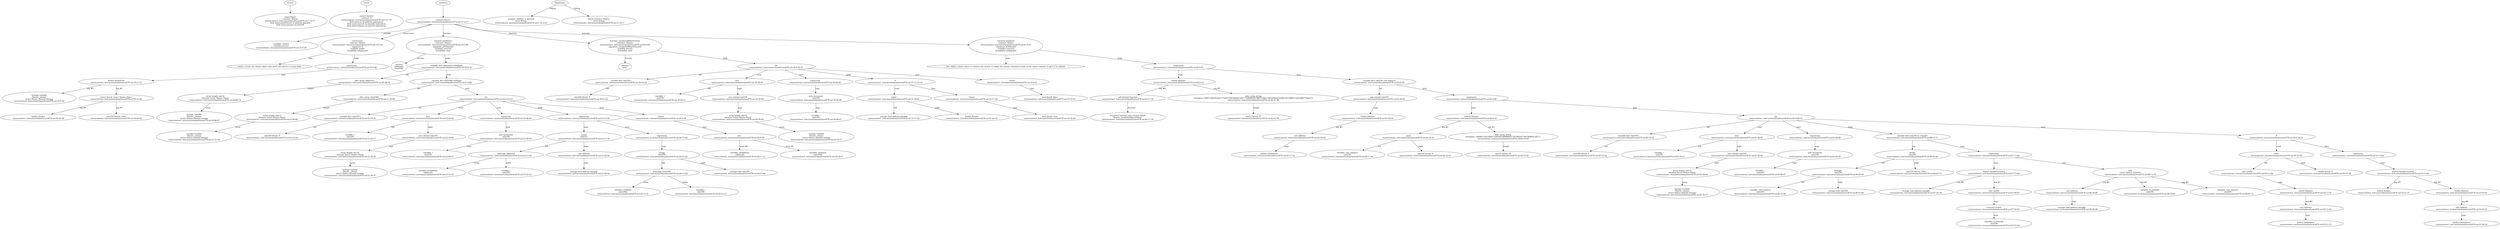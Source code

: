 strict digraph "tests/contract_testcases/solana/issues678.sol" {
	Share [label="name:Share\ncontract: Shares\ntests/contract_testcases/solana/issues678.sol:7:12-17\nfield name:shareOwner ty:address payable\nfield name:amount ty:uint256"]
	Transfer [label="name:Transfer\ncontract: 0\ntests/contract_testcases/solana/issues678.sol:5:11-19\nfield name:to ty:address indexed:no\nfield name:amount ty:uint256 indexed:no\nfield name:balance ty:uint256 indexed:no"]
	contract [label="contract Shares\ntests/contract_testcases/solana/issues678.sol:3:1-4:17"]
	var [label="variable _shares\nvisibility private\ntests/contract_testcases/solana/issues678.sol:12:5-28"]
	node_7 [label="constructor \ncontract: Shares\ntests/contract_testcases/solana/issues678.sol:15:5-19\nsignature ()\nvisibility public\nmutability nonpayable"]
	tags [label="notice: Create the shares object that gives the shares to every body"]
	expr [label="expression\ntests/contract_testcases/solana/issues678.sol:16:9-46"]
	builtins [label="builtin ArrayPush\ntests/contract_testcases/solana/issues678.sol:16:17-21"]
	storage_var [label="storage variable\nShares._shares\nstruct Shares.Share[] storage\ntests/contract_testcases/solana/issues678.sol:16:9-16"]
	struct_literal [label="struct literal: struct Shares.Share\ntests/contract_testcases/solana/issues678.sol:16:22-45"]
	builtins_13 [label="builtin Sender\ntests/contract_testcases/solana/issues678.sol:16:28-38"]
	number_literal [label="uint256 literal: 1000\ntests/contract_testcases/solana/issues678.sol:16:40-44"]
	getShares [label="function getShares\ncontract: Shares\ntests/contract_testcases/solana/issues678.sol:19:5-80\nsignature getShares()\nvisibility external\nmutability view"]
	returns [label="returns\naddress[] \nuint256[] "]
	var_decl [label="variable decl address[] retAddress\ntests/contract_testcases/solana/issues678.sol:20:9-76"]
	alloc_array [label="alloc array address[]\ntests/contract_testcases/solana/issues678.sol:20:39-76"]
	array_length [label="array length uint32\nelement struct Shares.Share\ntests/contract_testcases/solana/issues678.sol:20:68-74"]
	storage_var_20 [label="storage variable\nShares._shares\nstruct Shares.Share[] storage\ntests/contract_testcases/solana/issues678.sol:20:60-67"]
	var_decl_21 [label="variable decl uint256[] retShare\ntests/contract_testcases/solana/issues678.sol:21:9-68"]
	alloc_array_22 [label="alloc array uint256[]\ntests/contract_testcases/solana/issues678.sol:21:34-68"]
	array_length_23 [label="array length uint32\nelement struct Shares.Share\ntests/contract_testcases/solana/issues678.sol:21:60-66"]
	storage_var_24 [label="storage variable\nShares._shares\nstruct Shares.Share[] storage\ntests/contract_testcases/solana/issues678.sol:21:52-59"]
	for [label="for\ntests/contract_testcases/solana/issues678.sol:22:9-25:10"]
	var_decl_26 [label="variable decl uint256 i\ntests/contract_testcases/solana/issues678.sol:22:14-24"]
	number_literal_27 [label="uint256 literal: 0\ntests/contract_testcases/solana/issues678.sol:22:23-24"]
	less [label="less\ntests/contract_testcases/solana/issues678.sol:22:28-29"]
	variable [label="variable: i\nuint256\ntests/contract_testcases/solana/issues678.sol:22:26-27"]
	zero_ext [label="zero extend uint256\ntests/contract_testcases/solana/issues678.sol:22:30-44"]
	array_length_31 [label="array length uint32\nelement struct Shares.Share\ntests/contract_testcases/solana/issues678.sol:22:38-44"]
	storage_var_32 [label="storage variable\nShares._shares\nstruct Shares.Share[] storage\ntests/contract_testcases/solana/issues678.sol:22:30-37"]
	expr_33 [label="expression\ntests/contract_testcases/solana/issues678.sol:22:46-49"]
	post_increment [label="post increment\nuint256\ntests/contract_testcases/solana/issues678.sol:22:46-49"]
	variable_35 [label="variable: i\nuint256\ntests/contract_testcases/solana/issues678.sol:22:46-47"]
	expr_36 [label="expression\ntests/contract_testcases/solana/issues678.sol:23:13-50"]
	assign [label="assign\naddress\ntests/contract_testcases/solana/issues678.sol:23:27-28"]
	subscript [label="subscript address[]\ntests/contract_testcases/solana/issues678.sol:23:13-26"]
	variable_39 [label="variable: retAddress\naddress[]\ntests/contract_testcases/solana/issues678.sol:23:13-23"]
	variable_40 [label="variable: i\nuint256\ntests/contract_testcases/solana/issues678.sol:23:24-25"]
	cast [label="cast address\ntests/contract_testcases/solana/issues678.sol:23:29-50"]
	storage_load [label="storage load address payable\ntests/contract_testcases/solana/issues678.sol:23:29-50"]
	expr_43 [label="expression\ntests/contract_testcases/solana/issues678.sol:24:13-44"]
	assign_44 [label="assign\nuint256\ntests/contract_testcases/solana/issues678.sol:24:25-26"]
	subscript_45 [label="subscript uint256[]\ntests/contract_testcases/solana/issues678.sol:24:13-24"]
	variable_46 [label="variable: retShare\nuint256[]\ntests/contract_testcases/solana/issues678.sol:24:13-21"]
	variable_47 [label="variable: i\nuint256\ntests/contract_testcases/solana/issues678.sol:24:22-23"]
	storage_load_48 [label="storage load uint256\ntests/contract_testcases/solana/issues678.sol:24:27-44"]
	return [label="return\ntests/contract_testcases/solana/issues678.sol:26:9-38"]
	list [label="list\ntests/contract_testcases/solana/issues678.sol:26:9-38"]
	variable_51 [label="variable: retAddress\naddress[]\ntests/contract_testcases/solana/issues678.sol:26:17-27"]
	variable_52 [label="variable: retShare\nuint256[]\ntests/contract_testcases/solana/issues678.sol:26:29-37"]
	_senderIsAShareOwner [label="function _senderIsAShareOwner\ncontract: Shares\ntests/contract_testcases/solana/issues678.sol:29:5-64\nsignature _senderIsAShareOwner()\nvisibility private\nmutability view"]
	returns_54 [label="returns\nbool "]
	for_55 [label="for\ntests/contract_testcases/solana/issues678.sol:30:9-34:10"]
	var_decl_56 [label="variable decl uint256 i\ntests/contract_testcases/solana/issues678.sol:30:14-24"]
	number_literal_57 [label="uint256 literal: 0\ntests/contract_testcases/solana/issues678.sol:30:23-24"]
	less_58 [label="less\ntests/contract_testcases/solana/issues678.sol:30:28-29"]
	variable_59 [label="variable: i\nuint256\ntests/contract_testcases/solana/issues678.sol:30:26-27"]
	zero_ext_60 [label="zero extend uint256\ntests/contract_testcases/solana/issues678.sol:30:30-44"]
	array_length_61 [label="array length uint32\nelement struct Shares.Share\ntests/contract_testcases/solana/issues678.sol:30:38-44"]
	storage_var_62 [label="storage variable\nShares._shares\nstruct Shares.Share[] storage\ntests/contract_testcases/solana/issues678.sol:30:30-37"]
	expr_63 [label="expression\ntests/contract_testcases/solana/issues678.sol:30:46-49"]
	post_increment_64 [label="post increment\nuint256\ntests/contract_testcases/solana/issues678.sol:30:46-49"]
	variable_65 [label="variable: i\nuint256\ntests/contract_testcases/solana/issues678.sol:30:46-47"]
	if [label="if\ntests/contract_testcases/solana/issues678.sol:31:13-33:14"]
	equal [label="equal\ntests/contract_testcases/solana/issues678.sol:31:39-41"]
	storage_load_68 [label="storage load address payable\ntests/contract_testcases/solana/issues678.sol:31:17-38"]
	builtins_69 [label="builtin Sender\ntests/contract_testcases/solana/issues678.sol:31:42-52"]
	return_70 [label="return\ntests/contract_testcases/solana/issues678.sol:32:17-28"]
	bool_literal [label="bool literal: true\ntests/contract_testcases/solana/issues678.sol:32:24-28"]
	return_72 [label="return\ntests/contract_testcases/solana/issues678.sol:35:9-21"]
	bool_literal_73 [label="bool literal: false\ntests/contract_testcases/solana/issues678.sol:35:16-21"]
	withdraw [label="function withdraw\ncontract: Shares\ntests/contract_testcases/solana/issues678.sol:41:5-33\nsignature withdraw()\nvisibility external\nmutability nonpayable"]
	tags_75 [label="dev: Allow a share owner to retrieve his money. It empty the money contained inside of the smart contract to give it to owners."]
	expr_76 [label="expression\ntests/contract_testcases/solana/issues678.sol:42:9-91"]
	builtins_77 [label="builtin Require\ntests/contract_testcases/solana/issues678.sol:42:9-16"]
	call_internal_function [label="call internal function\ntests/contract_testcases/solana/issues678.sol:42:17-39"]
	internal_function [label="function() internal view returns (bool)\nShares._senderIsAShareOwner\ntests/contract_testcases/solana/issues678.sol:42:17-39"]
	alloc_array_80 [label="alloc array string\ninitializer: 596f752063616e277420776974686472617720696620796f7520617265206e6f742061207368617265206f776e6572\ntests/contract_testcases/solana/issues678.sol:42:41-90"]
	number_literal_81 [label="uint32 literal: 47\ntests/contract_testcases/solana/issues678.sol:42:41-90"]
	var_decl_82 [label="variable decl uint256 curr_balance\ntests/contract_testcases/solana/issues678.sol:43:9-50"]
	sign_ext [label="sign extend uint256\ntests/contract_testcases/solana/issues678.sol:43:29-50"]
	builtins_84 [label="builtin Balance\ntests/contract_testcases/solana/issues678.sol:43:29-50"]
	cast_85 [label="cast address\ntests/contract_testcases/solana/issues678.sol:43:29-42"]
	builtins_86 [label="builtin GetAddress\ntests/contract_testcases/solana/issues678.sol:43:37-41"]
	expr_87 [label="expression\ntests/contract_testcases/solana/issues678.sol:44:9-66"]
	builtins_88 [label="builtin Require\ntests/contract_testcases/solana/issues678.sol:44:9-16"]
	more [label="more\ntests/contract_testcases/solana/issues678.sol:44:30-31"]
	variable_90 [label="variable: curr_balance\nuint256\ntests/contract_testcases/solana/issues678.sol:44:17-29"]
	number_literal_91 [label="uint256 literal: 0\ntests/contract_testcases/solana/issues678.sol:44:32-33"]
	alloc_array_92 [label="alloc array string\ninitializer: 5468657265206973206e6f7468696e6720746f207769746864726177\ntests/contract_testcases/solana/issues678.sol:44:35-65"]
	number_literal_93 [label="uint32 literal: 28\ntests/contract_testcases/solana/issues678.sol:44:35-65"]
	for_94 [label="for\ntests/contract_testcases/solana/issues678.sol:45:9-49:10"]
	var_decl_95 [label="variable decl uint256 i\ntests/contract_testcases/solana/issues678.sol:45:14-24"]
	number_literal_96 [label="uint256 literal: 0\ntests/contract_testcases/solana/issues678.sol:45:23-24"]
	less_97 [label="less\ntests/contract_testcases/solana/issues678.sol:45:28-29"]
	variable_98 [label="variable: i\nuint256\ntests/contract_testcases/solana/issues678.sol:45:26-27"]
	zero_ext_99 [label="zero extend uint256\ntests/contract_testcases/solana/issues678.sol:45:30-44"]
	array_length_100 [label="array length uint32\nelement struct Shares.Share\ntests/contract_testcases/solana/issues678.sol:45:38-44"]
	storage_var_101 [label="storage variable\nShares._shares\nstruct Shares.Share[] storage\ntests/contract_testcases/solana/issues678.sol:45:30-37"]
	expr_102 [label="expression\ntests/contract_testcases/solana/issues678.sol:45:46-49"]
	post_increment_103 [label="post increment\nuint256\ntests/contract_testcases/solana/issues678.sol:45:46-49"]
	variable_104 [label="variable: i\nuint256\ntests/contract_testcases/solana/issues678.sol:45:46-47"]
	var_decl_105 [label="variable decl uint256 to_transfer\ntests/contract_testcases/solana/issues678.sol:46:13-71"]
	divide [label="divide\nuint256\ntests/contract_testcases/solana/issues678.sol:46:65-66"]
	multiply [label="multiply\nuint256\ntests/contract_testcases/solana/issues678.sol:46:45-46"]
	variable_108 [label="variable: curr_balance\nuint256\ntests/contract_testcases/solana/issues678.sol:46:32-44"]
	storage_load_109 [label="storage load uint256\ntests/contract_testcases/solana/issues678.sol:46:47-64"]
	number_literal_110 [label="uint256 literal: 1000\ntests/contract_testcases/solana/issues678.sol:46:67-71"]
	expr_111 [label="expression\ntests/contract_testcases/solana/issues678.sol:47:13-64"]
	builtins_112 [label="builtin PayableTransfer\ntests/contract_testcases/solana/issues678.sol:47:13-64"]
	storage_load_113 [label="storage load address payable\ntests/contract_testcases/solana/issues678.sol:47:24-34"]
	cast_114 [label="cast uint64\ntests/contract_testcases/solana/issues678.sol:47:44-63"]
	trunc [label="truncate uint64\ntests/contract_testcases/solana/issues678.sol:47:44-63"]
	variable_116 [label="variable: to_transfer\nuint256\ntests/contract_testcases/solana/issues678.sol:47:51-62"]
	emit [label="emit\nevent Shares.Transfer\ntests/contract_testcases/solana/issues678.sol:48:13-76"]
	cast_118 [label="cast address\ntests/contract_testcases/solana/issues678.sol:48:38-48"]
	storage_load_119 [label="storage load address payable\ntests/contract_testcases/solana/issues678.sol:48:38-48"]
	variable_120 [label="variable: to_transfer\nuint256\ntests/contract_testcases/solana/issues678.sol:48:50-61"]
	variable_121 [label="variable: curr_balance\nuint256\ntests/contract_testcases/solana/issues678.sol:48:63-75"]
	if_122 [label="if\ntests/contract_testcases/solana/issues678.sol:50:9-54:10"]
	more_123 [label="more\ntests/contract_testcases/solana/issues678.sol:50:35-36"]
	cast_124 [label="cast uint64\ntests/contract_testcases/solana/issues678.sol:50:13-34"]
	builtins_125 [label="builtin Balance\ntests/contract_testcases/solana/issues678.sol:50:13-34"]
	cast_126 [label="cast address\ntests/contract_testcases/solana/issues678.sol:50:13-26"]
	builtins_127 [label="builtin GetAddress\ntests/contract_testcases/solana/issues678.sol:50:21-25"]
	number_literal_128 [label="uint64 literal: 0\ntests/contract_testcases/solana/issues678.sol:50:37-38"]
	expr_129 [label="expression\ntests/contract_testcases/solana/issues678.sol:53:13-64"]
	builtins_130 [label="builtin PayableTransfer\ntests/contract_testcases/solana/issues678.sol:53:13-64"]
	builtins_131 [label="builtin Sender\ntests/contract_testcases/solana/issues678.sol:53:21-31"]
	builtins_132 [label="builtin Balance\ntests/contract_testcases/solana/issues678.sol:53:42-63"]
	cast_133 [label="cast address\ntests/contract_testcases/solana/issues678.sol:53:42-55"]
	builtins_134 [label="builtin GetAddress\ntests/contract_testcases/solana/issues678.sol:53:50-54"]
	diagnostic [label="pragma ‘solidity’ is ignored\nlevel Debug\ntests/contract_testcases/solana/issues678.sol:1:32-2:23"]
	diagnostic_137 [label="found contract ‘Shares’\nlevel Debug\ntests/contract_testcases/solana/issues678.sol:3:1-4:17"]
	structs -> Share
	events -> Transfer
	contracts -> contract
	contract -> var [label="variable"]
	contract -> node_7 [label="constructor"]
	node_7 -> tags [label="tags"]
	node_7 -> expr [label="body"]
	expr -> builtins [label="expr"]
	builtins -> storage_var [label="arg #0"]
	builtins -> struct_literal [label="arg #1"]
	struct_literal -> builtins_13 [label="arg #0"]
	struct_literal -> number_literal [label="arg #1"]
	contract -> getShares [label="function"]
	getShares -> returns [label="returns"]
	getShares -> var_decl [label="body"]
	var_decl -> alloc_array [label="init"]
	alloc_array -> array_length [label="length"]
	array_length -> storage_var_20 [label="array"]
	var_decl -> var_decl_21 [label="next"]
	var_decl_21 -> alloc_array_22 [label="init"]
	alloc_array_22 -> array_length_23 [label="length"]
	array_length_23 -> storage_var_24 [label="array"]
	var_decl_21 -> for [label="next"]
	for -> var_decl_26 [label="init"]
	var_decl_26 -> number_literal_27 [label="init"]
	for -> less [label="cond"]
	less -> variable [label="left"]
	less -> zero_ext [label="right"]
	zero_ext -> array_length_31 [label="expr"]
	array_length_31 -> storage_var_32 [label="array"]
	for -> expr_33 [label="next"]
	expr_33 -> post_increment [label="expr"]
	post_increment -> variable_35 [label="expr"]
	for -> expr_36 [label="body"]
	expr_36 -> assign [label="expr"]
	assign -> subscript [label="left"]
	subscript -> variable_39 [label="array"]
	subscript -> variable_40 [label="index"]
	assign -> cast [label="right"]
	cast -> storage_load [label="expr"]
	expr_36 -> expr_43 [label="next"]
	expr_43 -> assign_44 [label="expr"]
	assign_44 -> subscript_45 [label="left"]
	subscript_45 -> variable_46 [label="array"]
	subscript_45 -> variable_47 [label="index"]
	assign_44 -> storage_load_48 [label="right"]
	for -> return [label="next"]
	return -> list [label="expr"]
	list -> variable_51 [label="entry #0"]
	list -> variable_52 [label="entry #1"]
	contract -> _senderIsAShareOwner [label="function"]
	_senderIsAShareOwner -> returns_54 [label="returns"]
	_senderIsAShareOwner -> for_55 [label="body"]
	for_55 -> var_decl_56 [label="init"]
	var_decl_56 -> number_literal_57 [label="init"]
	for_55 -> less_58 [label="cond"]
	less_58 -> variable_59 [label="left"]
	less_58 -> zero_ext_60 [label="right"]
	zero_ext_60 -> array_length_61 [label="expr"]
	array_length_61 -> storage_var_62 [label="array"]
	for_55 -> expr_63 [label="next"]
	expr_63 -> post_increment_64 [label="expr"]
	post_increment_64 -> variable_65 [label="expr"]
	for_55 -> if [label="body"]
	if -> equal [label="cond"]
	equal -> storage_load_68 [label="left"]
	equal -> builtins_69 [label="right"]
	if -> return_70 [label="then"]
	return_70 -> bool_literal [label="expr"]
	for_55 -> return_72 [label="next"]
	return_72 -> bool_literal_73 [label="expr"]
	contract -> withdraw [label="function"]
	withdraw -> tags_75 [label="tags"]
	withdraw -> expr_76 [label="body"]
	expr_76 -> builtins_77 [label="expr"]
	builtins_77 -> call_internal_function [label="arg #0"]
	call_internal_function -> internal_function [label="function"]
	builtins_77 -> alloc_array_80 [label="arg #1"]
	alloc_array_80 -> number_literal_81 [label="length"]
	expr_76 -> var_decl_82 [label="next"]
	var_decl_82 -> sign_ext [label="init"]
	sign_ext -> builtins_84 [label="expr"]
	builtins_84 -> cast_85 [label="arg #0"]
	cast_85 -> builtins_86 [label="expr"]
	var_decl_82 -> expr_87 [label="next"]
	expr_87 -> builtins_88 [label="expr"]
	builtins_88 -> more [label="arg #0"]
	more -> variable_90 [label="left"]
	more -> number_literal_91 [label="right"]
	builtins_88 -> alloc_array_92 [label="arg #1"]
	alloc_array_92 -> number_literal_93 [label="length"]
	expr_87 -> for_94 [label="next"]
	for_94 -> var_decl_95 [label="init"]
	var_decl_95 -> number_literal_96 [label="init"]
	for_94 -> less_97 [label="cond"]
	less_97 -> variable_98 [label="left"]
	less_97 -> zero_ext_99 [label="right"]
	zero_ext_99 -> array_length_100 [label="expr"]
	array_length_100 -> storage_var_101 [label="array"]
	for_94 -> expr_102 [label="next"]
	expr_102 -> post_increment_103 [label="expr"]
	post_increment_103 -> variable_104 [label="expr"]
	for_94 -> var_decl_105 [label="body"]
	var_decl_105 -> divide [label="init"]
	divide -> multiply [label="left"]
	multiply -> variable_108 [label="left"]
	multiply -> storage_load_109 [label="right"]
	divide -> number_literal_110 [label="right"]
	var_decl_105 -> expr_111 [label="next"]
	expr_111 -> builtins_112 [label="expr"]
	builtins_112 -> storage_load_113 [label="arg #0"]
	builtins_112 -> cast_114 [label="arg #1"]
	cast_114 -> trunc [label="expr"]
	trunc -> variable_116 [label="expr"]
	expr_111 -> emit [label="next"]
	emit -> cast_118 [label="arg #0"]
	cast_118 -> storage_load_119 [label="expr"]
	emit -> variable_120 [label="arg #1"]
	emit -> variable_121 [label="arg #2"]
	for_94 -> if_122 [label="next"]
	if_122 -> more_123 [label="cond"]
	more_123 -> cast_124 [label="left"]
	cast_124 -> builtins_125 [label="expr"]
	builtins_125 -> cast_126 [label="arg #0"]
	cast_126 -> builtins_127 [label="expr"]
	more_123 -> number_literal_128 [label="right"]
	if_122 -> expr_129 [label="then"]
	expr_129 -> builtins_130 [label="expr"]
	builtins_130 -> builtins_131 [label="arg #0"]
	builtins_130 -> builtins_132 [label="arg #1"]
	builtins_132 -> cast_133 [label="arg #0"]
	cast_133 -> builtins_134 [label="expr"]
	diagnostics -> diagnostic [label="Debug"]
	diagnostics -> diagnostic_137 [label="Debug"]
}
